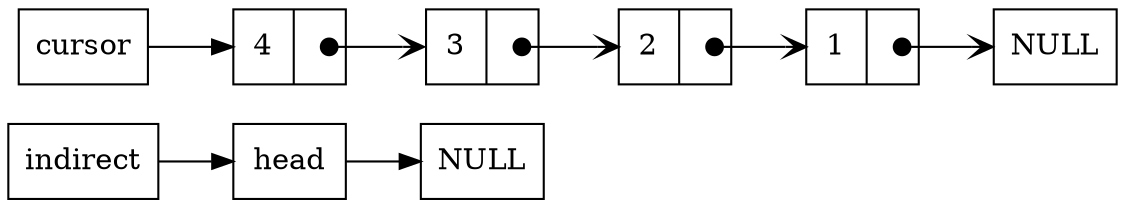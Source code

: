 digraph swap {
        rankdir=LR;
        node [shape=record];
        head [label= "head"];

        n1 [label="{ <data> 1 | <ref>  }"];
        n2 [label="{ <data> 2 | <ref>  }"];
        n3 [label="{ <data> 3 | <ref>  }"];
        n4 [label="{ <data> 4 | <ref>  }"];
        indir [label="indirect"]

        cur [label="cursor"]
        null [label="NULL"]
        indir -> head -> null;
        cur -> n4;
        n1:ref:c -> NULL [arrowhead=vee, arrowtail=dot, dir=both, tailclip=false];
        n2:ref:c -> n1:data [arrowhead=vee, arrowtail=dot, dir=both, tailclip=false];
        n3:ref:c -> n2:data [arrowhead=vee, arrowtail=dot, dir=both, tailclip=false];
        n4:ref:c -> n3:data [arrowhead=vee, arrowtail=dot, dir=both, tailclip=false];
}
